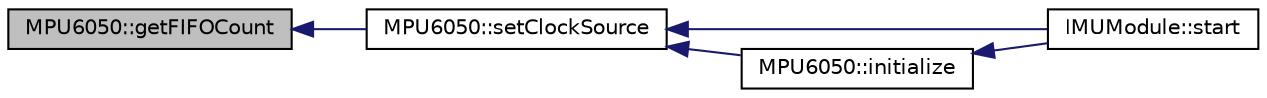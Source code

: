 digraph "MPU6050::getFIFOCount"
{
  edge [fontname="Helvetica",fontsize="10",labelfontname="Helvetica",labelfontsize="10"];
  node [fontname="Helvetica",fontsize="10",shape=record];
  rankdir="LR";
  Node148 [label="MPU6050::getFIFOCount",height=0.2,width=0.4,color="black", fillcolor="grey75", style="filled", fontcolor="black"];
  Node148 -> Node149 [dir="back",color="midnightblue",fontsize="10",style="solid",fontname="Helvetica"];
  Node149 [label="MPU6050::setClockSource",height=0.2,width=0.4,color="black", fillcolor="white", style="filled",URL="$class_m_p_u6050.html#a4c1cd147d038e024bdeaa053c4d77734",tooltip="Set clock source setting. "];
  Node149 -> Node150 [dir="back",color="midnightblue",fontsize="10",style="solid",fontname="Helvetica"];
  Node150 [label="IMUModule::start",height=0.2,width=0.4,color="black", fillcolor="white", style="filled",URL="$class_i_m_u_module.html#aba29f7665d8ec8f0eefe802f1c2b741c",tooltip="Code which initializes module. "];
  Node149 -> Node151 [dir="back",color="midnightblue",fontsize="10",style="solid",fontname="Helvetica"];
  Node151 [label="MPU6050::initialize",height=0.2,width=0.4,color="black", fillcolor="white", style="filled",URL="$class_m_p_u6050.html#abd8fc6c18adf158011118fbccc7e7054",tooltip="Power on and prepare for general usage. "];
  Node151 -> Node150 [dir="back",color="midnightblue",fontsize="10",style="solid",fontname="Helvetica"];
}
